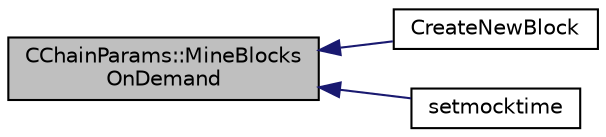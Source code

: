 digraph "CChainParams::MineBlocksOnDemand"
{
  edge [fontname="Helvetica",fontsize="10",labelfontname="Helvetica",labelfontsize="10"];
  node [fontname="Helvetica",fontsize="10",shape=record];
  rankdir="LR";
  Node190 [label="CChainParams::MineBlocks\lOnDemand",height=0.2,width=0.4,color="black", fillcolor="grey75", style="filled", fontcolor="black"];
  Node190 -> Node191 [dir="back",color="midnightblue",fontsize="10",style="solid",fontname="Helvetica"];
  Node191 [label="CreateNewBlock",height=0.2,width=0.4,color="black", fillcolor="white", style="filled",URL="$miner_8h.html#ab22931abd69d3298e708ec7dccedebf7",tooltip="Generate a new block, without valid proof-of-work. "];
  Node190 -> Node192 [dir="back",color="midnightblue",fontsize="10",style="solid",fontname="Helvetica"];
  Node192 [label="setmocktime",height=0.2,width=0.4,color="black", fillcolor="white", style="filled",URL="$rpcmisc_8cpp.html#a808646ce5129187238eb74115ca960a0"];
}
